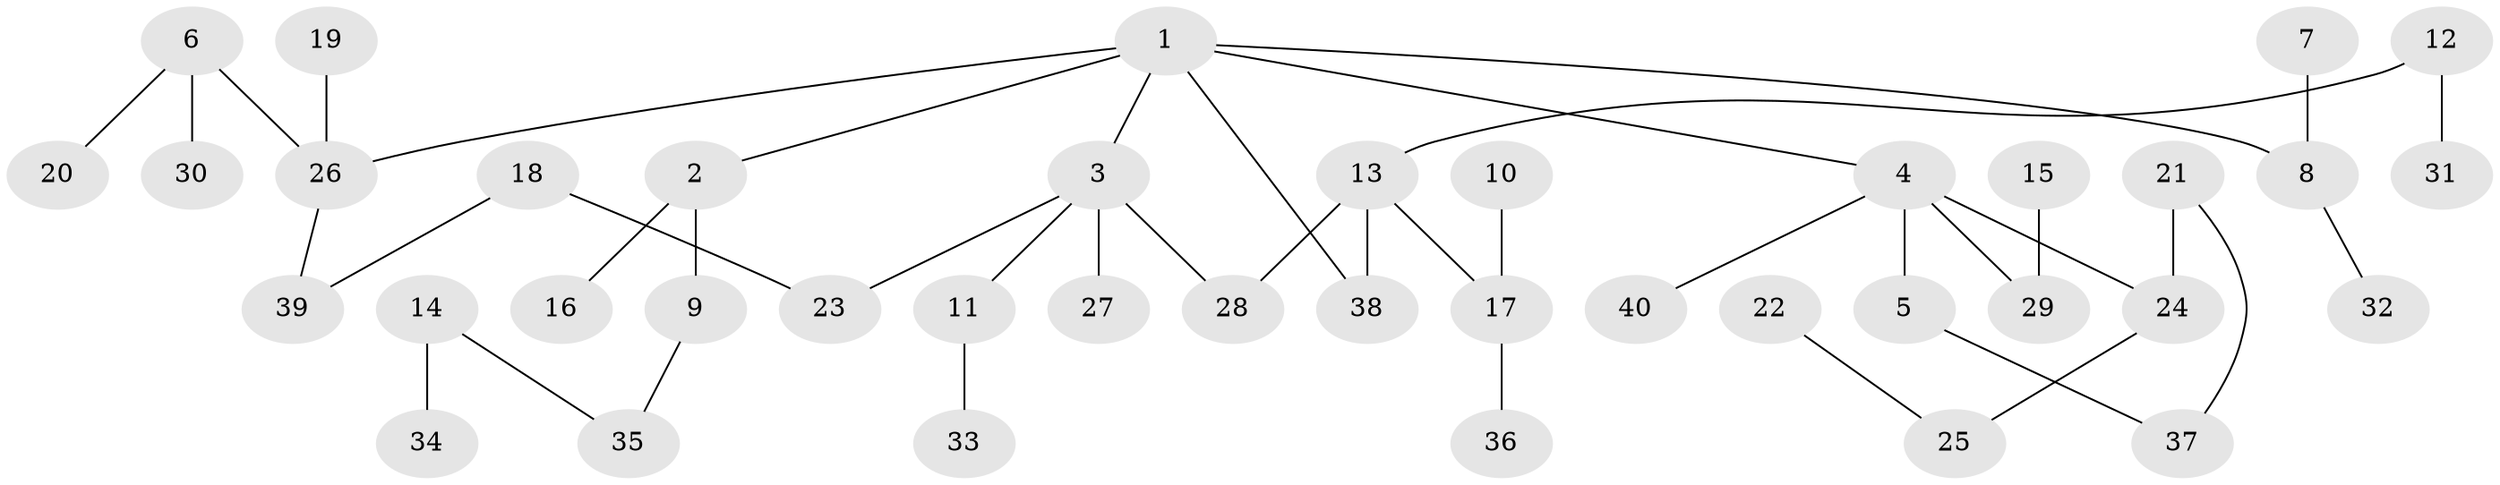 // original degree distribution, {3: 0.16455696202531644, 6: 0.012658227848101266, 5: 0.05063291139240506, 4: 0.08860759493670886, 1: 0.46835443037974683, 2: 0.21518987341772153}
// Generated by graph-tools (version 1.1) at 2025/01/03/09/25 03:01:04]
// undirected, 40 vertices, 42 edges
graph export_dot {
graph [start="1"]
  node [color=gray90,style=filled];
  1;
  2;
  3;
  4;
  5;
  6;
  7;
  8;
  9;
  10;
  11;
  12;
  13;
  14;
  15;
  16;
  17;
  18;
  19;
  20;
  21;
  22;
  23;
  24;
  25;
  26;
  27;
  28;
  29;
  30;
  31;
  32;
  33;
  34;
  35;
  36;
  37;
  38;
  39;
  40;
  1 -- 2 [weight=1.0];
  1 -- 3 [weight=1.0];
  1 -- 4 [weight=1.0];
  1 -- 8 [weight=1.0];
  1 -- 26 [weight=1.0];
  1 -- 38 [weight=1.0];
  2 -- 9 [weight=1.0];
  2 -- 16 [weight=1.0];
  3 -- 11 [weight=1.0];
  3 -- 23 [weight=1.0];
  3 -- 27 [weight=1.0];
  3 -- 28 [weight=1.0];
  4 -- 5 [weight=1.0];
  4 -- 24 [weight=1.0];
  4 -- 29 [weight=1.0];
  4 -- 40 [weight=1.0];
  5 -- 37 [weight=1.0];
  6 -- 20 [weight=1.0];
  6 -- 26 [weight=2.0];
  6 -- 30 [weight=1.0];
  7 -- 8 [weight=1.0];
  8 -- 32 [weight=1.0];
  9 -- 35 [weight=1.0];
  10 -- 17 [weight=1.0];
  11 -- 33 [weight=1.0];
  12 -- 13 [weight=1.0];
  12 -- 31 [weight=1.0];
  13 -- 17 [weight=1.0];
  13 -- 28 [weight=1.0];
  13 -- 38 [weight=1.0];
  14 -- 34 [weight=1.0];
  14 -- 35 [weight=1.0];
  15 -- 29 [weight=1.0];
  17 -- 36 [weight=1.0];
  18 -- 23 [weight=1.0];
  18 -- 39 [weight=1.0];
  19 -- 26 [weight=1.0];
  21 -- 24 [weight=1.0];
  21 -- 37 [weight=1.0];
  22 -- 25 [weight=1.0];
  24 -- 25 [weight=1.0];
  26 -- 39 [weight=1.0];
}
